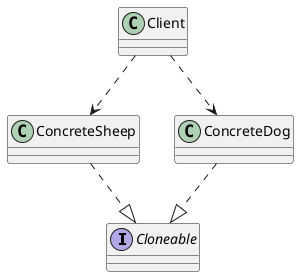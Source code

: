 @startuml
interface Cloneable
Client ..> ConcreteSheep
Client ..> ConcreteDog

ConcreteDog ..|> Cloneable
ConcreteSheep ..|> Cloneable

@enduml